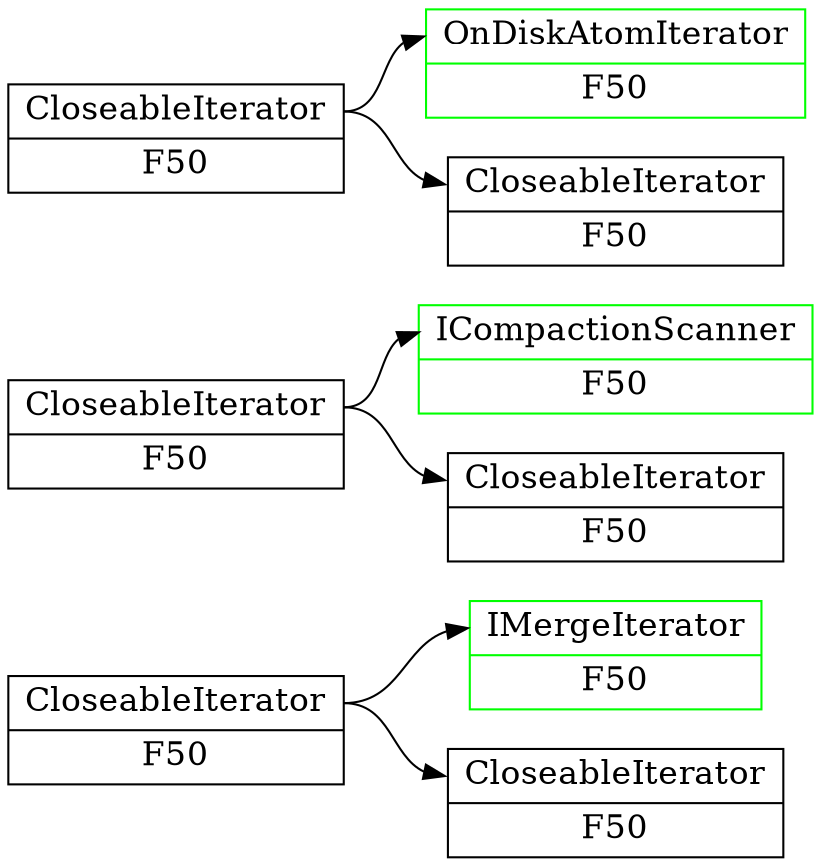 digraph g { graph [ rankdir = "LR"];
node [ fontsize = "16" shape = "record" ];
edge [ ];
"node0" [
label = "<f0> CloseableIterator |<f1> F50"
shape = "record"
];
"node1" [
label = "<f0> IMergeIterator |<f1> F50"
shape = "record"
color = "green"];
"node2" [
label = "<f0> CloseableIterator |<f1> F50"
shape = "record"
];
"node0":f0 -> "node1":f0 [
id = 0
];
"node0":f0 -> "node2":f0 [
id = 1
];
"node3" [
label = "<f0> CloseableIterator |<f1> F50"
shape = "record"
];
"node4" [
label = "<f0> ICompactionScanner |<f1> F50"
shape = "record"
color = "green"];
"node5" [
label = "<f0> CloseableIterator |<f1> F50"
shape = "record"
];
"node3":f0 -> "node4":f0 [
id = 2
];
"node3":f0 -> "node5":f0 [
id = 3
];
"node6" [
label = "<f0> CloseableIterator |<f1> F50"
shape = "record"
];
"node7" [
label = "<f0> OnDiskAtomIterator |<f1> F50"
shape = "record"
color = "green"];
"node8" [
label = "<f0> CloseableIterator |<f1> F50"
shape = "record"
];
"node6":f0 -> "node7":f0 [
id = 4
];
"node6":f0 -> "node8":f0 [
id = 5
];

}